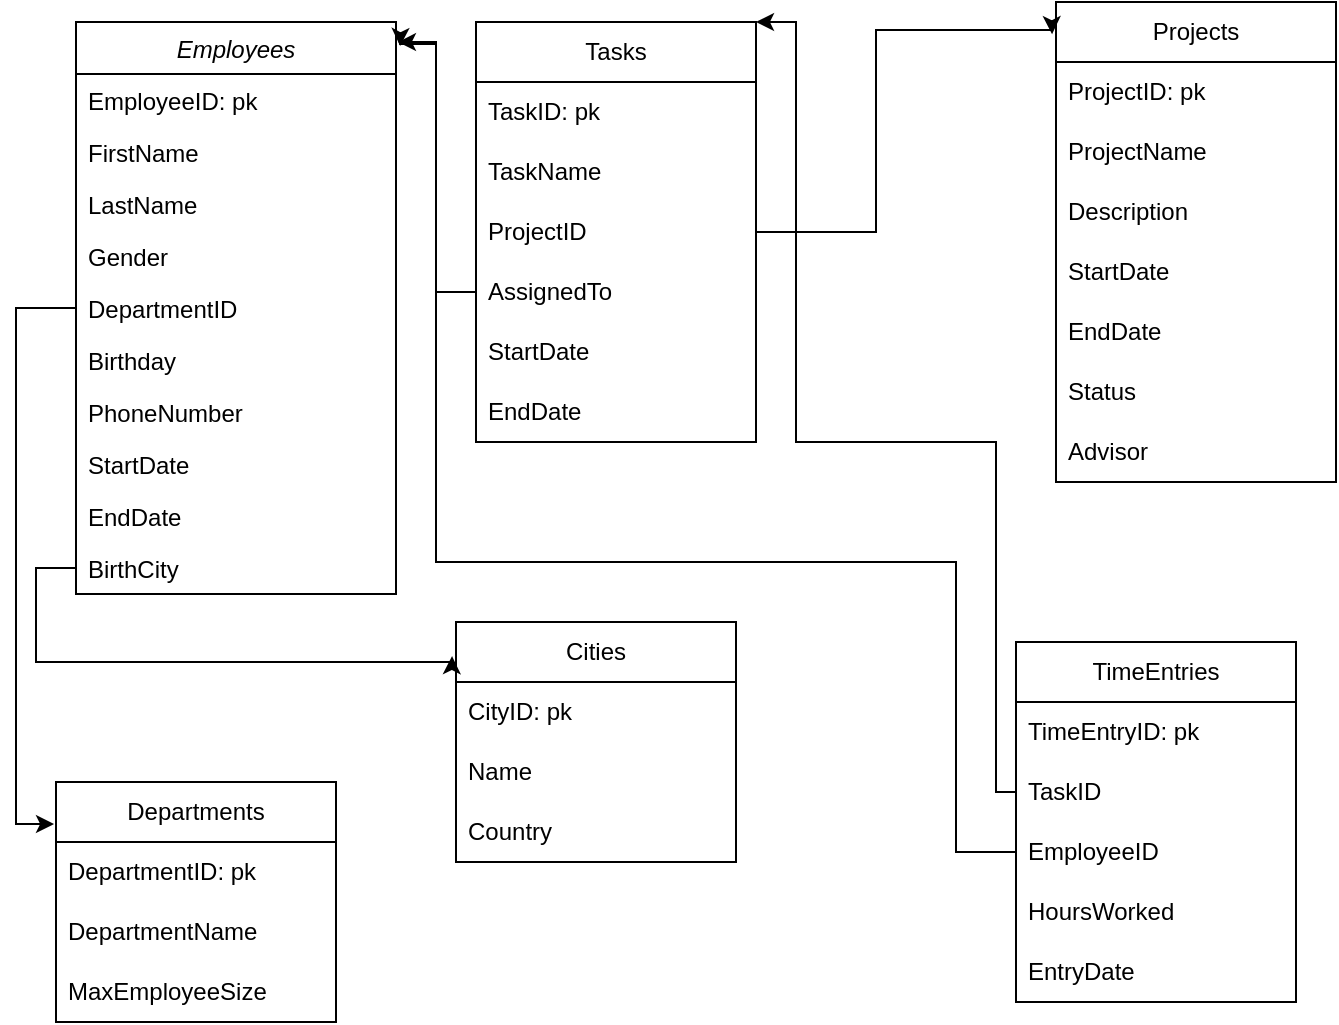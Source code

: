 <mxfile version="24.6.4" type="github">
  <diagram id="C5RBs43oDa-KdzZeNtuy" name="Page-1">
    <mxGraphModel dx="1674" dy="759" grid="1" gridSize="10" guides="1" tooltips="1" connect="1" arrows="1" fold="1" page="1" pageScale="1" pageWidth="827" pageHeight="1169" math="0" shadow="0">
      <root>
        <mxCell id="WIyWlLk6GJQsqaUBKTNV-0" />
        <mxCell id="WIyWlLk6GJQsqaUBKTNV-1" parent="WIyWlLk6GJQsqaUBKTNV-0" />
        <object label="Employees" id="AA_teqNZTekp6bFzHvi5-0">
          <mxCell style="swimlane;fontStyle=2;align=center;verticalAlign=top;childLayout=stackLayout;horizontal=1;startSize=26;horizontalStack=0;resizeParent=1;resizeLast=0;collapsible=1;marginBottom=0;rounded=0;shadow=0;strokeWidth=1;" parent="WIyWlLk6GJQsqaUBKTNV-1" vertex="1">
            <mxGeometry x="100" y="40" width="160" height="286" as="geometry">
              <mxRectangle x="230" y="140" width="160" height="26" as="alternateBounds" />
            </mxGeometry>
          </mxCell>
        </object>
        <mxCell id="AA_teqNZTekp6bFzHvi5-1" value="EmployeeID: pk" style="text;align=left;verticalAlign=top;spacingLeft=4;spacingRight=4;overflow=hidden;rotatable=0;points=[[0,0.5],[1,0.5]];portConstraint=eastwest;" parent="AA_teqNZTekp6bFzHvi5-0" vertex="1">
          <mxGeometry y="26" width="160" height="26" as="geometry" />
        </mxCell>
        <mxCell id="AA_teqNZTekp6bFzHvi5-2" value="FirstName" style="text;align=left;verticalAlign=top;spacingLeft=4;spacingRight=4;overflow=hidden;rotatable=0;points=[[0,0.5],[1,0.5]];portConstraint=eastwest;rounded=0;shadow=0;html=0;" parent="AA_teqNZTekp6bFzHvi5-0" vertex="1">
          <mxGeometry y="52" width="160" height="26" as="geometry" />
        </mxCell>
        <mxCell id="AA_teqNZTekp6bFzHvi5-3" value="LastName" style="text;align=left;verticalAlign=top;spacingLeft=4;spacingRight=4;overflow=hidden;rotatable=0;points=[[0,0.5],[1,0.5]];portConstraint=eastwest;rounded=0;shadow=0;html=0;" parent="AA_teqNZTekp6bFzHvi5-0" vertex="1">
          <mxGeometry y="78" width="160" height="26" as="geometry" />
        </mxCell>
        <mxCell id="AA_teqNZTekp6bFzHvi5-71" value="Gender" style="text;align=left;verticalAlign=top;spacingLeft=4;spacingRight=4;overflow=hidden;rotatable=0;points=[[0,0.5],[1,0.5]];portConstraint=eastwest;rounded=0;shadow=0;html=0;" parent="AA_teqNZTekp6bFzHvi5-0" vertex="1">
          <mxGeometry y="104" width="160" height="26" as="geometry" />
        </mxCell>
        <mxCell id="AA_teqNZTekp6bFzHvi5-22" value="DepartmentID" style="text;align=left;verticalAlign=top;spacingLeft=4;spacingRight=4;overflow=hidden;rotatable=0;points=[[0,0.5],[1,0.5]];portConstraint=eastwest;rounded=0;shadow=0;html=0;" parent="AA_teqNZTekp6bFzHvi5-0" vertex="1">
          <mxGeometry y="130" width="160" height="26" as="geometry" />
        </mxCell>
        <mxCell id="AA_teqNZTekp6bFzHvi5-69" value="Birthday" style="text;align=left;verticalAlign=top;spacingLeft=4;spacingRight=4;overflow=hidden;rotatable=0;points=[[0,0.5],[1,0.5]];portConstraint=eastwest;rounded=0;shadow=0;html=0;" parent="AA_teqNZTekp6bFzHvi5-0" vertex="1">
          <mxGeometry y="156" width="160" height="26" as="geometry" />
        </mxCell>
        <mxCell id="AA_teqNZTekp6bFzHvi5-70" value="PhoneNumber" style="text;align=left;verticalAlign=top;spacingLeft=4;spacingRight=4;overflow=hidden;rotatable=0;points=[[0,0.5],[1,0.5]];portConstraint=eastwest;rounded=0;shadow=0;html=0;" parent="AA_teqNZTekp6bFzHvi5-0" vertex="1">
          <mxGeometry y="182" width="160" height="26" as="geometry" />
        </mxCell>
        <mxCell id="AA_teqNZTekp6bFzHvi5-27" value="StartDate" style="text;align=left;verticalAlign=top;spacingLeft=4;spacingRight=4;overflow=hidden;rotatable=0;points=[[0,0.5],[1,0.5]];portConstraint=eastwest;rounded=0;shadow=0;html=0;" parent="AA_teqNZTekp6bFzHvi5-0" vertex="1">
          <mxGeometry y="208" width="160" height="26" as="geometry" />
        </mxCell>
        <mxCell id="AA_teqNZTekp6bFzHvi5-41" value="EndDate" style="text;align=left;verticalAlign=top;spacingLeft=4;spacingRight=4;overflow=hidden;rotatable=0;points=[[0,0.5],[1,0.5]];portConstraint=eastwest;rounded=0;shadow=0;html=0;" parent="AA_teqNZTekp6bFzHvi5-0" vertex="1">
          <mxGeometry y="234" width="160" height="26" as="geometry" />
        </mxCell>
        <mxCell id="AA_teqNZTekp6bFzHvi5-105" value="BirthCity" style="text;align=left;verticalAlign=top;spacingLeft=4;spacingRight=4;overflow=hidden;rotatable=0;points=[[0,0.5],[1,0.5]];portConstraint=eastwest;rounded=0;shadow=0;html=0;" parent="AA_teqNZTekp6bFzHvi5-0" vertex="1">
          <mxGeometry y="260" width="160" height="26" as="geometry" />
        </mxCell>
        <mxCell id="AA_teqNZTekp6bFzHvi5-23" value="Projects" style="swimlane;fontStyle=0;childLayout=stackLayout;horizontal=1;startSize=30;horizontalStack=0;resizeParent=1;resizeParentMax=0;resizeLast=0;collapsible=1;marginBottom=0;whiteSpace=wrap;html=1;" parent="WIyWlLk6GJQsqaUBKTNV-1" vertex="1">
          <mxGeometry x="590" y="30" width="140" height="240" as="geometry" />
        </mxCell>
        <mxCell id="AA_teqNZTekp6bFzHvi5-24" value="ProjectID: pk" style="text;strokeColor=none;fillColor=none;align=left;verticalAlign=middle;spacingLeft=4;spacingRight=4;overflow=hidden;points=[[0,0.5],[1,0.5]];portConstraint=eastwest;rotatable=0;whiteSpace=wrap;html=1;" parent="AA_teqNZTekp6bFzHvi5-23" vertex="1">
          <mxGeometry y="30" width="140" height="30" as="geometry" />
        </mxCell>
        <mxCell id="AA_teqNZTekp6bFzHvi5-25" value="ProjectName" style="text;strokeColor=none;fillColor=none;align=left;verticalAlign=middle;spacingLeft=4;spacingRight=4;overflow=hidden;points=[[0,0.5],[1,0.5]];portConstraint=eastwest;rotatable=0;whiteSpace=wrap;html=1;" parent="AA_teqNZTekp6bFzHvi5-23" vertex="1">
          <mxGeometry y="60" width="140" height="30" as="geometry" />
        </mxCell>
        <mxCell id="AA_teqNZTekp6bFzHvi5-73" value="Description" style="text;strokeColor=none;fillColor=none;align=left;verticalAlign=middle;spacingLeft=4;spacingRight=4;overflow=hidden;points=[[0,0.5],[1,0.5]];portConstraint=eastwest;rotatable=0;whiteSpace=wrap;html=1;" parent="AA_teqNZTekp6bFzHvi5-23" vertex="1">
          <mxGeometry y="90" width="140" height="30" as="geometry" />
        </mxCell>
        <mxCell id="AA_teqNZTekp6bFzHvi5-26" value="StartDate" style="text;strokeColor=none;fillColor=none;align=left;verticalAlign=middle;spacingLeft=4;spacingRight=4;overflow=hidden;points=[[0,0.5],[1,0.5]];portConstraint=eastwest;rotatable=0;whiteSpace=wrap;html=1;" parent="AA_teqNZTekp6bFzHvi5-23" vertex="1">
          <mxGeometry y="120" width="140" height="30" as="geometry" />
        </mxCell>
        <mxCell id="AA_teqNZTekp6bFzHvi5-72" value="EndDate" style="text;strokeColor=none;fillColor=none;align=left;verticalAlign=middle;spacingLeft=4;spacingRight=4;overflow=hidden;points=[[0,0.5],[1,0.5]];portConstraint=eastwest;rotatable=0;whiteSpace=wrap;html=1;" parent="AA_teqNZTekp6bFzHvi5-23" vertex="1">
          <mxGeometry y="150" width="140" height="30" as="geometry" />
        </mxCell>
        <mxCell id="eJdvMYlTQ0o_Q1zvikBB-1" value="Status" style="text;strokeColor=none;fillColor=none;align=left;verticalAlign=middle;spacingLeft=4;spacingRight=4;overflow=hidden;points=[[0,0.5],[1,0.5]];portConstraint=eastwest;rotatable=0;whiteSpace=wrap;html=1;" vertex="1" parent="AA_teqNZTekp6bFzHvi5-23">
          <mxGeometry y="180" width="140" height="30" as="geometry" />
        </mxCell>
        <mxCell id="eJdvMYlTQ0o_Q1zvikBB-2" value="Advisor" style="text;strokeColor=none;fillColor=none;align=left;verticalAlign=middle;spacingLeft=4;spacingRight=4;overflow=hidden;points=[[0,0.5],[1,0.5]];portConstraint=eastwest;rotatable=0;whiteSpace=wrap;html=1;" vertex="1" parent="AA_teqNZTekp6bFzHvi5-23">
          <mxGeometry y="210" width="140" height="30" as="geometry" />
        </mxCell>
        <mxCell id="AA_teqNZTekp6bFzHvi5-29" value="Tasks" style="swimlane;fontStyle=0;childLayout=stackLayout;horizontal=1;startSize=30;horizontalStack=0;resizeParent=1;resizeParentMax=0;resizeLast=0;collapsible=1;marginBottom=0;whiteSpace=wrap;html=1;" parent="WIyWlLk6GJQsqaUBKTNV-1" vertex="1">
          <mxGeometry x="300" y="40" width="140" height="210" as="geometry" />
        </mxCell>
        <mxCell id="AA_teqNZTekp6bFzHvi5-30" value="TaskID: pk" style="text;strokeColor=none;fillColor=none;align=left;verticalAlign=middle;spacingLeft=4;spacingRight=4;overflow=hidden;points=[[0,0.5],[1,0.5]];portConstraint=eastwest;rotatable=0;whiteSpace=wrap;html=1;" parent="AA_teqNZTekp6bFzHvi5-29" vertex="1">
          <mxGeometry y="30" width="140" height="30" as="geometry" />
        </mxCell>
        <mxCell id="AA_teqNZTekp6bFzHvi5-31" value="TaskName" style="text;strokeColor=none;fillColor=none;align=left;verticalAlign=middle;spacingLeft=4;spacingRight=4;overflow=hidden;points=[[0,0.5],[1,0.5]];portConstraint=eastwest;rotatable=0;whiteSpace=wrap;html=1;" parent="AA_teqNZTekp6bFzHvi5-29" vertex="1">
          <mxGeometry y="60" width="140" height="30" as="geometry" />
        </mxCell>
        <mxCell id="AA_teqNZTekp6bFzHvi5-32" value="ProjectID" style="text;strokeColor=none;fillColor=none;align=left;verticalAlign=middle;spacingLeft=4;spacingRight=4;overflow=hidden;points=[[0,0.5],[1,0.5]];portConstraint=eastwest;rotatable=0;whiteSpace=wrap;html=1;" parent="AA_teqNZTekp6bFzHvi5-29" vertex="1">
          <mxGeometry y="90" width="140" height="30" as="geometry" />
        </mxCell>
        <mxCell id="AA_teqNZTekp6bFzHvi5-76" value="AssignedTo" style="text;strokeColor=none;fillColor=none;align=left;verticalAlign=middle;spacingLeft=4;spacingRight=4;overflow=hidden;points=[[0,0.5],[1,0.5]];portConstraint=eastwest;rotatable=0;whiteSpace=wrap;html=1;" parent="AA_teqNZTekp6bFzHvi5-29" vertex="1">
          <mxGeometry y="120" width="140" height="30" as="geometry" />
        </mxCell>
        <mxCell id="AA_teqNZTekp6bFzHvi5-75" value="StartDate" style="text;strokeColor=none;fillColor=none;align=left;verticalAlign=middle;spacingLeft=4;spacingRight=4;overflow=hidden;points=[[0,0.5],[1,0.5]];portConstraint=eastwest;rotatable=0;whiteSpace=wrap;html=1;" parent="AA_teqNZTekp6bFzHvi5-29" vertex="1">
          <mxGeometry y="150" width="140" height="30" as="geometry" />
        </mxCell>
        <mxCell id="AA_teqNZTekp6bFzHvi5-74" value="EndDate" style="text;strokeColor=none;fillColor=none;align=left;verticalAlign=middle;spacingLeft=4;spacingRight=4;overflow=hidden;points=[[0,0.5],[1,0.5]];portConstraint=eastwest;rotatable=0;whiteSpace=wrap;html=1;" parent="AA_teqNZTekp6bFzHvi5-29" vertex="1">
          <mxGeometry y="180" width="140" height="30" as="geometry" />
        </mxCell>
        <mxCell id="AA_teqNZTekp6bFzHvi5-77" style="edgeStyle=orthogonalEdgeStyle;rounded=0;orthogonalLoop=1;jettySize=auto;html=1;exitX=1;exitY=0.5;exitDx=0;exitDy=0;entryX=-0.014;entryY=0.067;entryDx=0;entryDy=0;entryPerimeter=0;" parent="WIyWlLk6GJQsqaUBKTNV-1" source="AA_teqNZTekp6bFzHvi5-32" target="AA_teqNZTekp6bFzHvi5-23" edge="1">
          <mxGeometry relative="1" as="geometry">
            <Array as="points">
              <mxPoint x="500" y="145" />
              <mxPoint x="500" y="44" />
            </Array>
          </mxGeometry>
        </mxCell>
        <mxCell id="AA_teqNZTekp6bFzHvi5-78" style="edgeStyle=orthogonalEdgeStyle;rounded=0;orthogonalLoop=1;jettySize=auto;html=1;exitX=0;exitY=0.5;exitDx=0;exitDy=0;entryX=1.006;entryY=0.035;entryDx=0;entryDy=0;entryPerimeter=0;" parent="WIyWlLk6GJQsqaUBKTNV-1" source="AA_teqNZTekp6bFzHvi5-76" target="AA_teqNZTekp6bFzHvi5-0" edge="1">
          <mxGeometry relative="1" as="geometry" />
        </mxCell>
        <mxCell id="AA_teqNZTekp6bFzHvi5-79" value="TimeEntries" style="swimlane;fontStyle=0;childLayout=stackLayout;horizontal=1;startSize=30;horizontalStack=0;resizeParent=1;resizeParentMax=0;resizeLast=0;collapsible=1;marginBottom=0;whiteSpace=wrap;html=1;" parent="WIyWlLk6GJQsqaUBKTNV-1" vertex="1">
          <mxGeometry x="570" y="350" width="140" height="180" as="geometry" />
        </mxCell>
        <mxCell id="AA_teqNZTekp6bFzHvi5-80" value="TimeEntryID: pk" style="text;strokeColor=none;fillColor=none;align=left;verticalAlign=middle;spacingLeft=4;spacingRight=4;overflow=hidden;points=[[0,0.5],[1,0.5]];portConstraint=eastwest;rotatable=0;whiteSpace=wrap;html=1;" parent="AA_teqNZTekp6bFzHvi5-79" vertex="1">
          <mxGeometry y="30" width="140" height="30" as="geometry" />
        </mxCell>
        <mxCell id="AA_teqNZTekp6bFzHvi5-81" value="TaskID" style="text;strokeColor=none;fillColor=none;align=left;verticalAlign=middle;spacingLeft=4;spacingRight=4;overflow=hidden;points=[[0,0.5],[1,0.5]];portConstraint=eastwest;rotatable=0;whiteSpace=wrap;html=1;" parent="AA_teqNZTekp6bFzHvi5-79" vertex="1">
          <mxGeometry y="60" width="140" height="30" as="geometry" />
        </mxCell>
        <mxCell id="AA_teqNZTekp6bFzHvi5-82" value="EmployeeID" style="text;strokeColor=none;fillColor=none;align=left;verticalAlign=middle;spacingLeft=4;spacingRight=4;overflow=hidden;points=[[0,0.5],[1,0.5]];portConstraint=eastwest;rotatable=0;whiteSpace=wrap;html=1;" parent="AA_teqNZTekp6bFzHvi5-79" vertex="1">
          <mxGeometry y="90" width="140" height="30" as="geometry" />
        </mxCell>
        <mxCell id="AA_teqNZTekp6bFzHvi5-83" value="HoursWorked" style="text;strokeColor=none;fillColor=none;align=left;verticalAlign=middle;spacingLeft=4;spacingRight=4;overflow=hidden;points=[[0,0.5],[1,0.5]];portConstraint=eastwest;rotatable=0;whiteSpace=wrap;html=1;" parent="AA_teqNZTekp6bFzHvi5-79" vertex="1">
          <mxGeometry y="120" width="140" height="30" as="geometry" />
        </mxCell>
        <mxCell id="AA_teqNZTekp6bFzHvi5-84" value="EntryDate" style="text;strokeColor=none;fillColor=none;align=left;verticalAlign=middle;spacingLeft=4;spacingRight=4;overflow=hidden;points=[[0,0.5],[1,0.5]];portConstraint=eastwest;rotatable=0;whiteSpace=wrap;html=1;" parent="AA_teqNZTekp6bFzHvi5-79" vertex="1">
          <mxGeometry y="150" width="140" height="30" as="geometry" />
        </mxCell>
        <mxCell id="AA_teqNZTekp6bFzHvi5-90" value="Departments" style="swimlane;fontStyle=0;childLayout=stackLayout;horizontal=1;startSize=30;horizontalStack=0;resizeParent=1;resizeParentMax=0;resizeLast=0;collapsible=1;marginBottom=0;whiteSpace=wrap;html=1;" parent="WIyWlLk6GJQsqaUBKTNV-1" vertex="1">
          <mxGeometry x="90" y="420" width="140" height="120" as="geometry" />
        </mxCell>
        <mxCell id="AA_teqNZTekp6bFzHvi5-91" value="DepartmentID: pk" style="text;strokeColor=none;fillColor=none;align=left;verticalAlign=middle;spacingLeft=4;spacingRight=4;overflow=hidden;points=[[0,0.5],[1,0.5]];portConstraint=eastwest;rotatable=0;whiteSpace=wrap;html=1;" parent="AA_teqNZTekp6bFzHvi5-90" vertex="1">
          <mxGeometry y="30" width="140" height="30" as="geometry" />
        </mxCell>
        <mxCell id="AA_teqNZTekp6bFzHvi5-93" value="DepartmentName" style="text;strokeColor=none;fillColor=none;align=left;verticalAlign=middle;spacingLeft=4;spacingRight=4;overflow=hidden;points=[[0,0.5],[1,0.5]];portConstraint=eastwest;rotatable=0;whiteSpace=wrap;html=1;" parent="AA_teqNZTekp6bFzHvi5-90" vertex="1">
          <mxGeometry y="60" width="140" height="30" as="geometry" />
        </mxCell>
        <mxCell id="AA_teqNZTekp6bFzHvi5-94" value="MaxEmployeeSize" style="text;strokeColor=none;fillColor=none;align=left;verticalAlign=middle;spacingLeft=4;spacingRight=4;overflow=hidden;points=[[0,0.5],[1,0.5]];portConstraint=eastwest;rotatable=0;whiteSpace=wrap;html=1;" parent="AA_teqNZTekp6bFzHvi5-90" vertex="1">
          <mxGeometry y="90" width="140" height="30" as="geometry" />
        </mxCell>
        <mxCell id="AA_teqNZTekp6bFzHvi5-98" style="edgeStyle=orthogonalEdgeStyle;rounded=0;orthogonalLoop=1;jettySize=auto;html=1;exitX=0;exitY=0.5;exitDx=0;exitDy=0;entryX=1.013;entryY=0.042;entryDx=0;entryDy=0;entryPerimeter=0;" parent="WIyWlLk6GJQsqaUBKTNV-1" source="AA_teqNZTekp6bFzHvi5-82" target="AA_teqNZTekp6bFzHvi5-0" edge="1">
          <mxGeometry relative="1" as="geometry">
            <Array as="points">
              <mxPoint x="540" y="455" />
              <mxPoint x="540" y="310" />
              <mxPoint x="280" y="310" />
              <mxPoint x="280" y="51" />
            </Array>
          </mxGeometry>
        </mxCell>
        <mxCell id="AA_teqNZTekp6bFzHvi5-99" style="edgeStyle=orthogonalEdgeStyle;rounded=0;orthogonalLoop=1;jettySize=auto;html=1;exitX=0;exitY=0.5;exitDx=0;exitDy=0;entryX=1;entryY=0;entryDx=0;entryDy=0;" parent="WIyWlLk6GJQsqaUBKTNV-1" source="AA_teqNZTekp6bFzHvi5-81" target="AA_teqNZTekp6bFzHvi5-29" edge="1">
          <mxGeometry relative="1" as="geometry">
            <Array as="points">
              <mxPoint x="560" y="425" />
              <mxPoint x="560" y="250" />
              <mxPoint x="460" y="250" />
              <mxPoint x="460" y="40" />
            </Array>
          </mxGeometry>
        </mxCell>
        <mxCell id="AA_teqNZTekp6bFzHvi5-100" style="edgeStyle=orthogonalEdgeStyle;rounded=0;orthogonalLoop=1;jettySize=auto;html=1;entryX=-0.007;entryY=0.175;entryDx=0;entryDy=0;entryPerimeter=0;" parent="WIyWlLk6GJQsqaUBKTNV-1" source="AA_teqNZTekp6bFzHvi5-22" target="AA_teqNZTekp6bFzHvi5-90" edge="1">
          <mxGeometry relative="1" as="geometry">
            <Array as="points">
              <mxPoint x="70" y="183" />
              <mxPoint x="70" y="441" />
            </Array>
          </mxGeometry>
        </mxCell>
        <mxCell id="AA_teqNZTekp6bFzHvi5-101" value="Cities" style="swimlane;fontStyle=0;childLayout=stackLayout;horizontal=1;startSize=30;horizontalStack=0;resizeParent=1;resizeParentMax=0;resizeLast=0;collapsible=1;marginBottom=0;whiteSpace=wrap;html=1;" parent="WIyWlLk6GJQsqaUBKTNV-1" vertex="1">
          <mxGeometry x="290" y="340" width="140" height="120" as="geometry" />
        </mxCell>
        <mxCell id="AA_teqNZTekp6bFzHvi5-102" value="CityID: pk" style="text;strokeColor=none;fillColor=none;align=left;verticalAlign=middle;spacingLeft=4;spacingRight=4;overflow=hidden;points=[[0,0.5],[1,0.5]];portConstraint=eastwest;rotatable=0;whiteSpace=wrap;html=1;" parent="AA_teqNZTekp6bFzHvi5-101" vertex="1">
          <mxGeometry y="30" width="140" height="30" as="geometry" />
        </mxCell>
        <mxCell id="AA_teqNZTekp6bFzHvi5-103" value="Name" style="text;strokeColor=none;fillColor=none;align=left;verticalAlign=middle;spacingLeft=4;spacingRight=4;overflow=hidden;points=[[0,0.5],[1,0.5]];portConstraint=eastwest;rotatable=0;whiteSpace=wrap;html=1;" parent="AA_teqNZTekp6bFzHvi5-101" vertex="1">
          <mxGeometry y="60" width="140" height="30" as="geometry" />
        </mxCell>
        <mxCell id="AA_teqNZTekp6bFzHvi5-104" value="Country" style="text;strokeColor=none;fillColor=none;align=left;verticalAlign=middle;spacingLeft=4;spacingRight=4;overflow=hidden;points=[[0,0.5],[1,0.5]];portConstraint=eastwest;rotatable=0;whiteSpace=wrap;html=1;" parent="AA_teqNZTekp6bFzHvi5-101" vertex="1">
          <mxGeometry y="90" width="140" height="30" as="geometry" />
        </mxCell>
        <mxCell id="AA_teqNZTekp6bFzHvi5-106" style="edgeStyle=orthogonalEdgeStyle;rounded=0;orthogonalLoop=1;jettySize=auto;html=1;exitX=0;exitY=0.5;exitDx=0;exitDy=0;entryX=-0.014;entryY=0.142;entryDx=0;entryDy=0;entryPerimeter=0;" parent="WIyWlLk6GJQsqaUBKTNV-1" source="AA_teqNZTekp6bFzHvi5-105" target="AA_teqNZTekp6bFzHvi5-101" edge="1">
          <mxGeometry relative="1" as="geometry">
            <Array as="points">
              <mxPoint x="80" y="313" />
              <mxPoint x="80" y="360" />
              <mxPoint x="288" y="360" />
            </Array>
          </mxGeometry>
        </mxCell>
      </root>
    </mxGraphModel>
  </diagram>
</mxfile>
